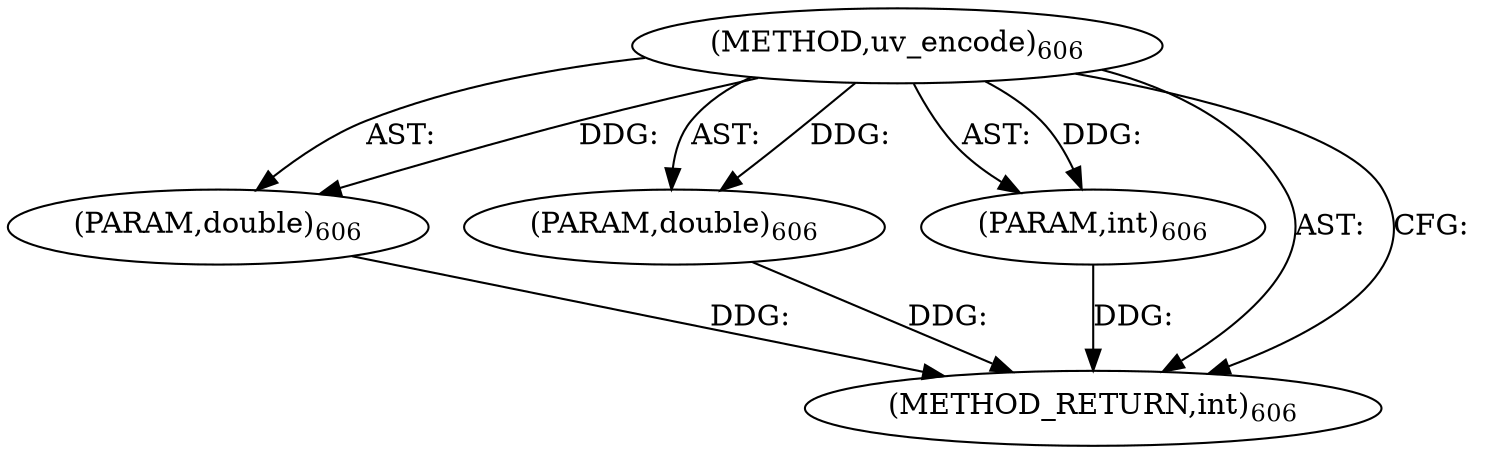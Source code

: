 digraph "uv_encode" {  
"9325" [label = <(METHOD,uv_encode)<SUB>606</SUB>> ]
"9326" [label = <(PARAM,double)<SUB>606</SUB>> ]
"9327" [label = <(PARAM,double)<SUB>606</SUB>> ]
"9328" [label = <(PARAM,int)<SUB>606</SUB>> ]
"9329" [label = <(METHOD_RETURN,int)<SUB>606</SUB>> ]
  "9325" -> "9326"  [ label = "AST: "] 
  "9325" -> "9327"  [ label = "AST: "] 
  "9325" -> "9328"  [ label = "AST: "] 
  "9325" -> "9329"  [ label = "AST: "] 
  "9325" -> "9329"  [ label = "CFG: "] 
  "9326" -> "9329"  [ label = "DDG: "] 
  "9327" -> "9329"  [ label = "DDG: "] 
  "9328" -> "9329"  [ label = "DDG: "] 
  "9325" -> "9326"  [ label = "DDG: "] 
  "9325" -> "9327"  [ label = "DDG: "] 
  "9325" -> "9328"  [ label = "DDG: "] 
}

